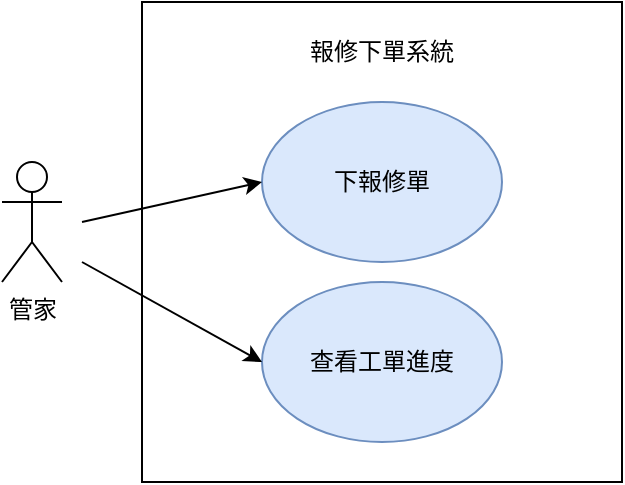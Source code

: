 <mxfile version="26.0.3">
  <diagram name="第 1 页" id="aZ3UzlBK7K9T1cJJEEG8">
    <mxGraphModel grid="1" page="1" gridSize="10" guides="1" tooltips="1" connect="1" arrows="1" fold="1" pageScale="1" pageWidth="827" pageHeight="1169" math="0" shadow="0">
      <root>
        <mxCell id="0" />
        <mxCell id="1" parent="0" />
        <mxCell id="N7KGDmh93fAKBHdYhQRk-1" value="管家" style="shape=umlActor;verticalLabelPosition=bottom;verticalAlign=top;html=1;outlineConnect=0;" vertex="1" parent="1">
          <mxGeometry x="50" y="270" width="30" height="60" as="geometry" />
        </mxCell>
        <mxCell id="N7KGDmh93fAKBHdYhQRk-2" value="" style="whiteSpace=wrap;html=1;aspect=fixed;" vertex="1" parent="1">
          <mxGeometry x="120" y="190" width="240" height="240" as="geometry" />
        </mxCell>
        <mxCell id="N7KGDmh93fAKBHdYhQRk-3" value="下報修單" style="ellipse;whiteSpace=wrap;html=1;fillColor=#dae8fc;strokeColor=#6c8ebf;" vertex="1" parent="1">
          <mxGeometry x="180" y="240" width="120" height="80" as="geometry" />
        </mxCell>
        <mxCell id="N7KGDmh93fAKBHdYhQRk-4" value="查看工單進度" style="ellipse;whiteSpace=wrap;html=1;fillColor=#dae8fc;strokeColor=#6c8ebf;" vertex="1" parent="1">
          <mxGeometry x="180" y="330" width="120" height="80" as="geometry" />
        </mxCell>
        <mxCell id="N7KGDmh93fAKBHdYhQRk-5" value="報修下單系統" style="text;html=1;align=center;verticalAlign=middle;whiteSpace=wrap;rounded=0;" vertex="1" parent="1">
          <mxGeometry x="190" y="200" width="100" height="30" as="geometry" />
        </mxCell>
        <mxCell id="N7KGDmh93fAKBHdYhQRk-8" value="" style="endArrow=classic;html=1;rounded=0;entryX=0;entryY=0.5;entryDx=0;entryDy=0;" edge="1" parent="1" target="N7KGDmh93fAKBHdYhQRk-3">
          <mxGeometry width="50" height="50" relative="1" as="geometry">
            <mxPoint x="90" y="300" as="sourcePoint" />
            <mxPoint x="140" y="250" as="targetPoint" />
          </mxGeometry>
        </mxCell>
        <mxCell id="N7KGDmh93fAKBHdYhQRk-9" value="" style="endArrow=classic;html=1;rounded=0;entryX=0;entryY=0.5;entryDx=0;entryDy=0;" edge="1" parent="1" target="N7KGDmh93fAKBHdYhQRk-4">
          <mxGeometry width="50" height="50" relative="1" as="geometry">
            <mxPoint x="90" y="320" as="sourcePoint" />
            <mxPoint x="140" y="270" as="targetPoint" />
          </mxGeometry>
        </mxCell>
      </root>
    </mxGraphModel>
  </diagram>
</mxfile>
